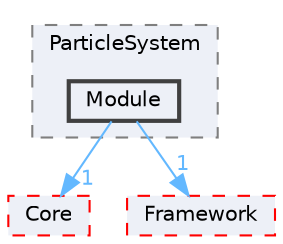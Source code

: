 digraph "D:/Peridyno/peridyno/src/Dynamics/Vulkan/ParticleSystem/Module"
{
 // LATEX_PDF_SIZE
  bgcolor="transparent";
  edge [fontname=Helvetica,fontsize=10,labelfontname=Helvetica,labelfontsize=10];
  node [fontname=Helvetica,fontsize=10,shape=box,height=0.2,width=0.4];
  compound=true
  subgraph clusterdir_78c312e7126f77af8bcd46d42b566ca0 {
    graph [ bgcolor="#edf0f7", pencolor="grey50", label="ParticleSystem", fontname=Helvetica,fontsize=10 style="filled,dashed", URL="dir_78c312e7126f77af8bcd46d42b566ca0.html",tooltip=""]
  dir_0dcf028596c00175f46c0b912a99c6bc [label="Module", fillcolor="#edf0f7", color="grey25", style="filled,bold", URL="dir_0dcf028596c00175f46c0b912a99c6bc.html",tooltip=""];
  }
  dir_18ab09de471ddf4a6c726bf6f36eb1c9 [label="Core", fillcolor="#edf0f7", color="red", style="filled,dashed", URL="dir_18ab09de471ddf4a6c726bf6f36eb1c9.html",tooltip=""];
  dir_72c161997c5186b0a4bbf39a44809cf4 [label="Framework", fillcolor="#edf0f7", color="red", style="filled,dashed", URL="dir_72c161997c5186b0a4bbf39a44809cf4.html",tooltip=""];
  dir_0dcf028596c00175f46c0b912a99c6bc->dir_18ab09de471ddf4a6c726bf6f36eb1c9 [headlabel="1", labeldistance=1.5 headhref="dir_000049_000014.html" href="dir_000049_000014.html" color="steelblue1" fontcolor="steelblue1"];
  dir_0dcf028596c00175f46c0b912a99c6bc->dir_72c161997c5186b0a4bbf39a44809cf4 [headlabel="1", labeldistance=1.5 headhref="dir_000049_000027.html" href="dir_000049_000027.html" color="steelblue1" fontcolor="steelblue1"];
}
